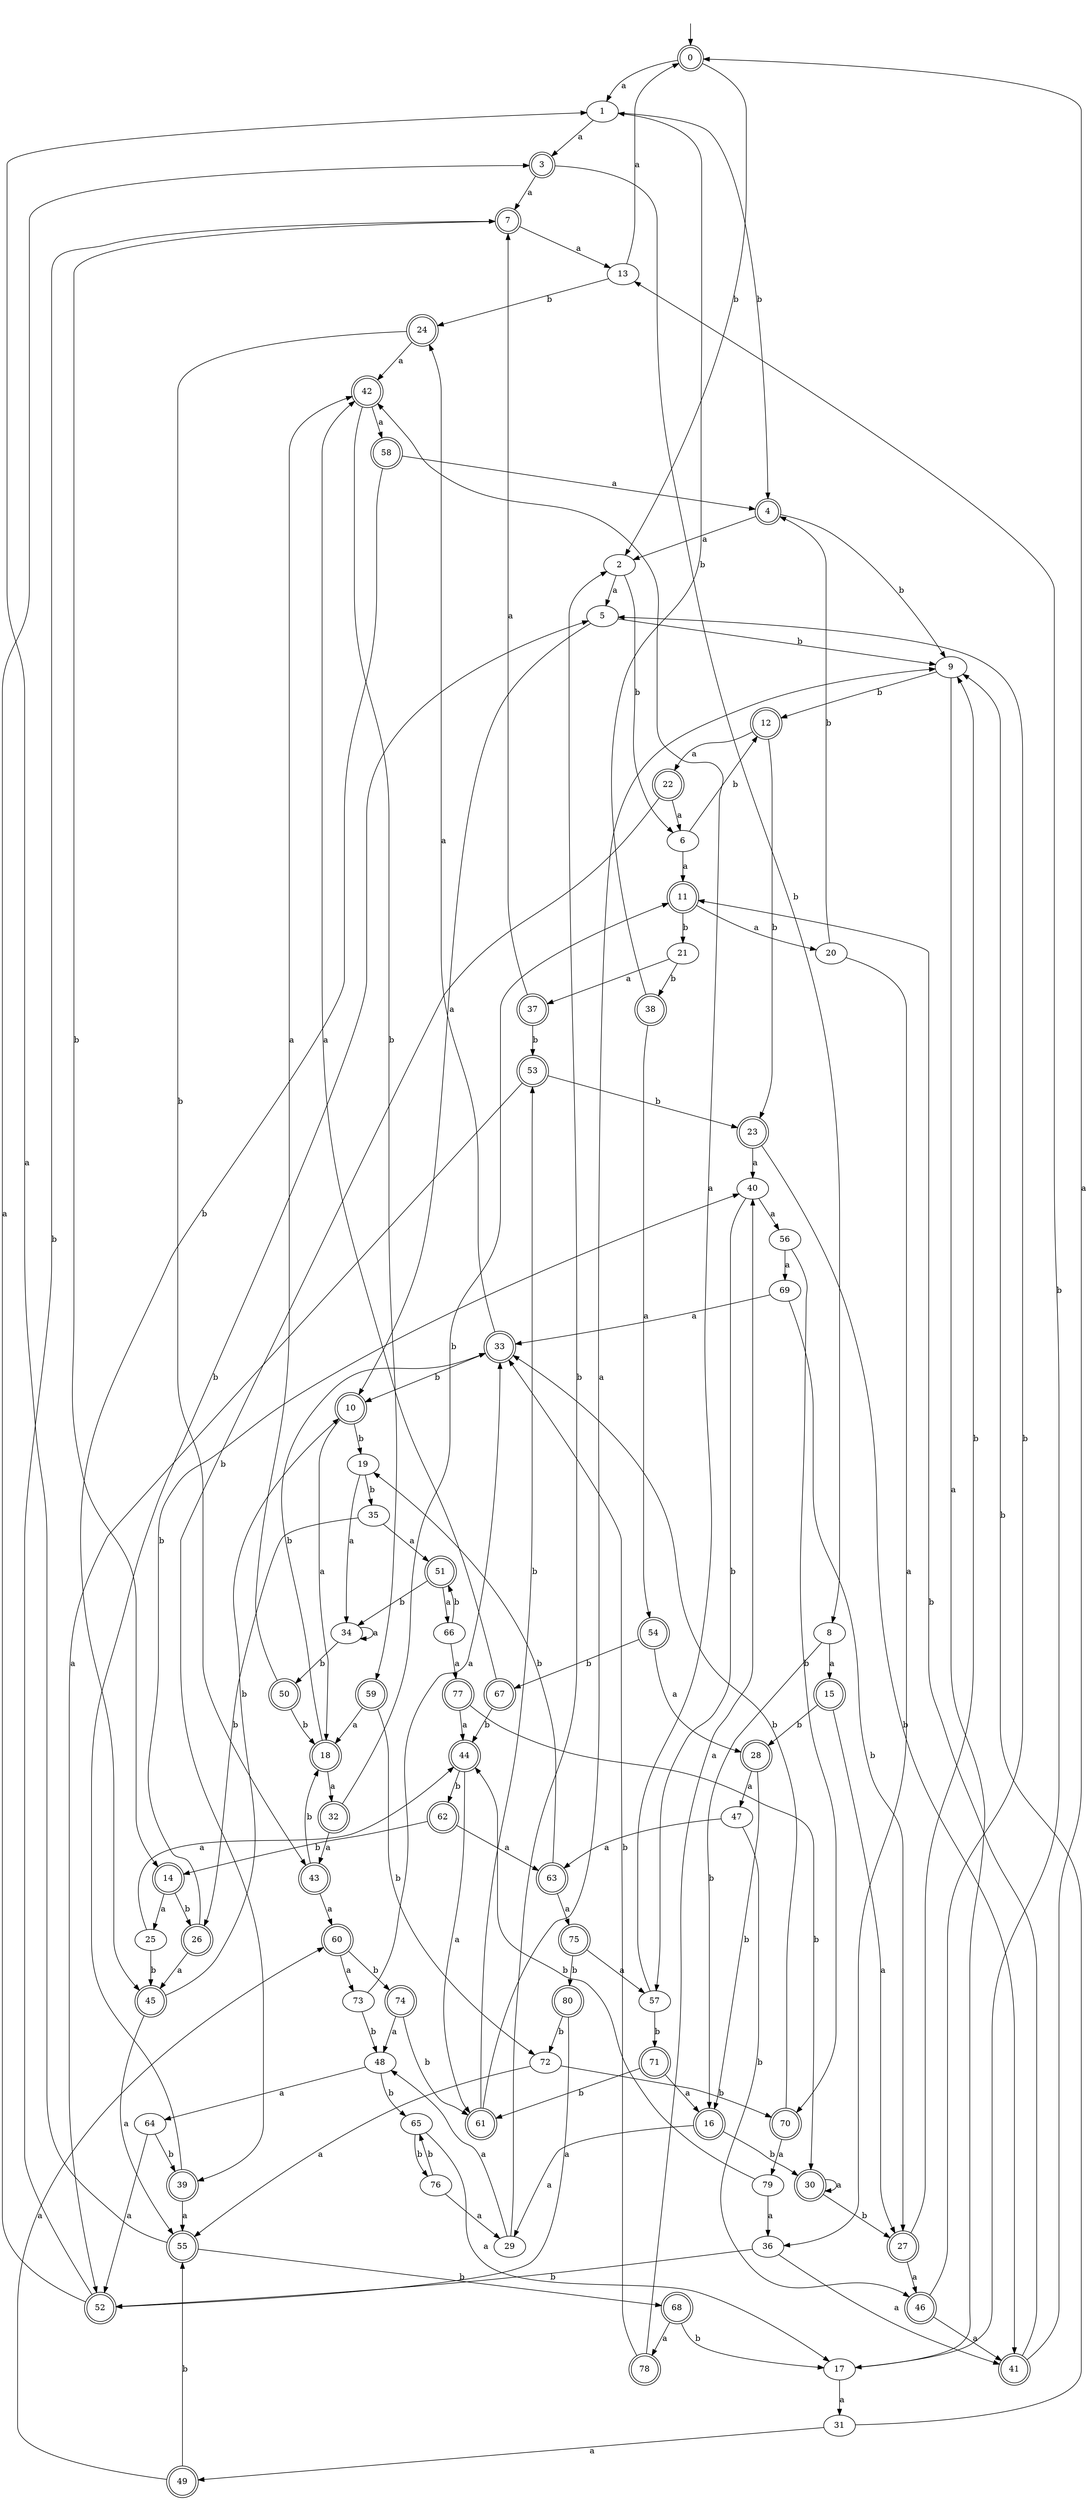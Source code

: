 digraph RandomDFA {
  __start0 [label="", shape=none];
  __start0 -> 0 [label=""];
  0 [shape=circle] [shape=doublecircle]
  0 -> 1 [label="a"]
  0 -> 2 [label="b"]
  1
  1 -> 3 [label="a"]
  1 -> 4 [label="b"]
  2
  2 -> 5 [label="a"]
  2 -> 6 [label="b"]
  3 [shape=doublecircle]
  3 -> 7 [label="a"]
  3 -> 8 [label="b"]
  4 [shape=doublecircle]
  4 -> 2 [label="a"]
  4 -> 9 [label="b"]
  5
  5 -> 10 [label="a"]
  5 -> 9 [label="b"]
  6
  6 -> 11 [label="a"]
  6 -> 12 [label="b"]
  7 [shape=doublecircle]
  7 -> 13 [label="a"]
  7 -> 14 [label="b"]
  8
  8 -> 15 [label="a"]
  8 -> 16 [label="b"]
  9
  9 -> 17 [label="a"]
  9 -> 12 [label="b"]
  10 [shape=doublecircle]
  10 -> 18 [label="a"]
  10 -> 19 [label="b"]
  11 [shape=doublecircle]
  11 -> 20 [label="a"]
  11 -> 21 [label="b"]
  12 [shape=doublecircle]
  12 -> 22 [label="a"]
  12 -> 23 [label="b"]
  13
  13 -> 0 [label="a"]
  13 -> 24 [label="b"]
  14 [shape=doublecircle]
  14 -> 25 [label="a"]
  14 -> 26 [label="b"]
  15 [shape=doublecircle]
  15 -> 27 [label="a"]
  15 -> 28 [label="b"]
  16 [shape=doublecircle]
  16 -> 29 [label="a"]
  16 -> 30 [label="b"]
  17
  17 -> 31 [label="a"]
  17 -> 13 [label="b"]
  18 [shape=doublecircle]
  18 -> 32 [label="a"]
  18 -> 33 [label="b"]
  19
  19 -> 34 [label="a"]
  19 -> 35 [label="b"]
  20
  20 -> 36 [label="a"]
  20 -> 4 [label="b"]
  21
  21 -> 37 [label="a"]
  21 -> 38 [label="b"]
  22 [shape=doublecircle]
  22 -> 6 [label="a"]
  22 -> 39 [label="b"]
  23 [shape=doublecircle]
  23 -> 40 [label="a"]
  23 -> 41 [label="b"]
  24 [shape=doublecircle]
  24 -> 42 [label="a"]
  24 -> 43 [label="b"]
  25
  25 -> 44 [label="a"]
  25 -> 45 [label="b"]
  26 [shape=doublecircle]
  26 -> 45 [label="a"]
  26 -> 40 [label="b"]
  27 [shape=doublecircle]
  27 -> 46 [label="a"]
  27 -> 9 [label="b"]
  28 [shape=doublecircle]
  28 -> 47 [label="a"]
  28 -> 16 [label="b"]
  29
  29 -> 48 [label="a"]
  29 -> 2 [label="b"]
  30 [shape=doublecircle]
  30 -> 30 [label="a"]
  30 -> 27 [label="b"]
  31
  31 -> 49 [label="a"]
  31 -> 9 [label="b"]
  32 [shape=doublecircle]
  32 -> 43 [label="a"]
  32 -> 11 [label="b"]
  33 [shape=doublecircle]
  33 -> 24 [label="a"]
  33 -> 10 [label="b"]
  34
  34 -> 34 [label="a"]
  34 -> 50 [label="b"]
  35
  35 -> 51 [label="a"]
  35 -> 26 [label="b"]
  36
  36 -> 41 [label="a"]
  36 -> 52 [label="b"]
  37 [shape=doublecircle]
  37 -> 7 [label="a"]
  37 -> 53 [label="b"]
  38 [shape=doublecircle]
  38 -> 54 [label="a"]
  38 -> 1 [label="b"]
  39 [shape=doublecircle]
  39 -> 55 [label="a"]
  39 -> 5 [label="b"]
  40
  40 -> 56 [label="a"]
  40 -> 57 [label="b"]
  41 [shape=doublecircle]
  41 -> 0 [label="a"]
  41 -> 11 [label="b"]
  42 [shape=doublecircle]
  42 -> 58 [label="a"]
  42 -> 59 [label="b"]
  43 [shape=doublecircle]
  43 -> 60 [label="a"]
  43 -> 18 [label="b"]
  44 [shape=doublecircle]
  44 -> 61 [label="a"]
  44 -> 62 [label="b"]
  45 [shape=doublecircle]
  45 -> 55 [label="a"]
  45 -> 10 [label="b"]
  46 [shape=doublecircle]
  46 -> 41 [label="a"]
  46 -> 5 [label="b"]
  47
  47 -> 63 [label="a"]
  47 -> 46 [label="b"]
  48
  48 -> 64 [label="a"]
  48 -> 65 [label="b"]
  49 [shape=doublecircle]
  49 -> 60 [label="a"]
  49 -> 55 [label="b"]
  50 [shape=doublecircle]
  50 -> 42 [label="a"]
  50 -> 18 [label="b"]
  51 [shape=doublecircle]
  51 -> 66 [label="a"]
  51 -> 34 [label="b"]
  52 [shape=doublecircle]
  52 -> 3 [label="a"]
  52 -> 7 [label="b"]
  53 [shape=doublecircle]
  53 -> 52 [label="a"]
  53 -> 23 [label="b"]
  54 [shape=doublecircle]
  54 -> 28 [label="a"]
  54 -> 67 [label="b"]
  55 [shape=doublecircle]
  55 -> 1 [label="a"]
  55 -> 68 [label="b"]
  56
  56 -> 69 [label="a"]
  56 -> 70 [label="b"]
  57
  57 -> 42 [label="a"]
  57 -> 71 [label="b"]
  58 [shape=doublecircle]
  58 -> 4 [label="a"]
  58 -> 45 [label="b"]
  59 [shape=doublecircle]
  59 -> 18 [label="a"]
  59 -> 72 [label="b"]
  60 [shape=doublecircle]
  60 -> 73 [label="a"]
  60 -> 74 [label="b"]
  61 [shape=doublecircle]
  61 -> 9 [label="a"]
  61 -> 53 [label="b"]
  62 [shape=doublecircle]
  62 -> 63 [label="a"]
  62 -> 14 [label="b"]
  63 [shape=doublecircle]
  63 -> 75 [label="a"]
  63 -> 19 [label="b"]
  64
  64 -> 52 [label="a"]
  64 -> 39 [label="b"]
  65
  65 -> 17 [label="a"]
  65 -> 76 [label="b"]
  66
  66 -> 77 [label="a"]
  66 -> 51 [label="b"]
  67 [shape=doublecircle]
  67 -> 42 [label="a"]
  67 -> 44 [label="b"]
  68 [shape=doublecircle]
  68 -> 78 [label="a"]
  68 -> 17 [label="b"]
  69
  69 -> 33 [label="a"]
  69 -> 27 [label="b"]
  70 [shape=doublecircle]
  70 -> 79 [label="a"]
  70 -> 33 [label="b"]
  71 [shape=doublecircle]
  71 -> 16 [label="a"]
  71 -> 61 [label="b"]
  72
  72 -> 55 [label="a"]
  72 -> 70 [label="b"]
  73
  73 -> 33 [label="a"]
  73 -> 48 [label="b"]
  74 [shape=doublecircle]
  74 -> 48 [label="a"]
  74 -> 61 [label="b"]
  75 [shape=doublecircle]
  75 -> 57 [label="a"]
  75 -> 80 [label="b"]
  76
  76 -> 29 [label="a"]
  76 -> 65 [label="b"]
  77 [shape=doublecircle]
  77 -> 44 [label="a"]
  77 -> 30 [label="b"]
  78 [shape=doublecircle]
  78 -> 40 [label="a"]
  78 -> 33 [label="b"]
  79
  79 -> 36 [label="a"]
  79 -> 44 [label="b"]
  80 [shape=doublecircle]
  80 -> 52 [label="a"]
  80 -> 72 [label="b"]
}
